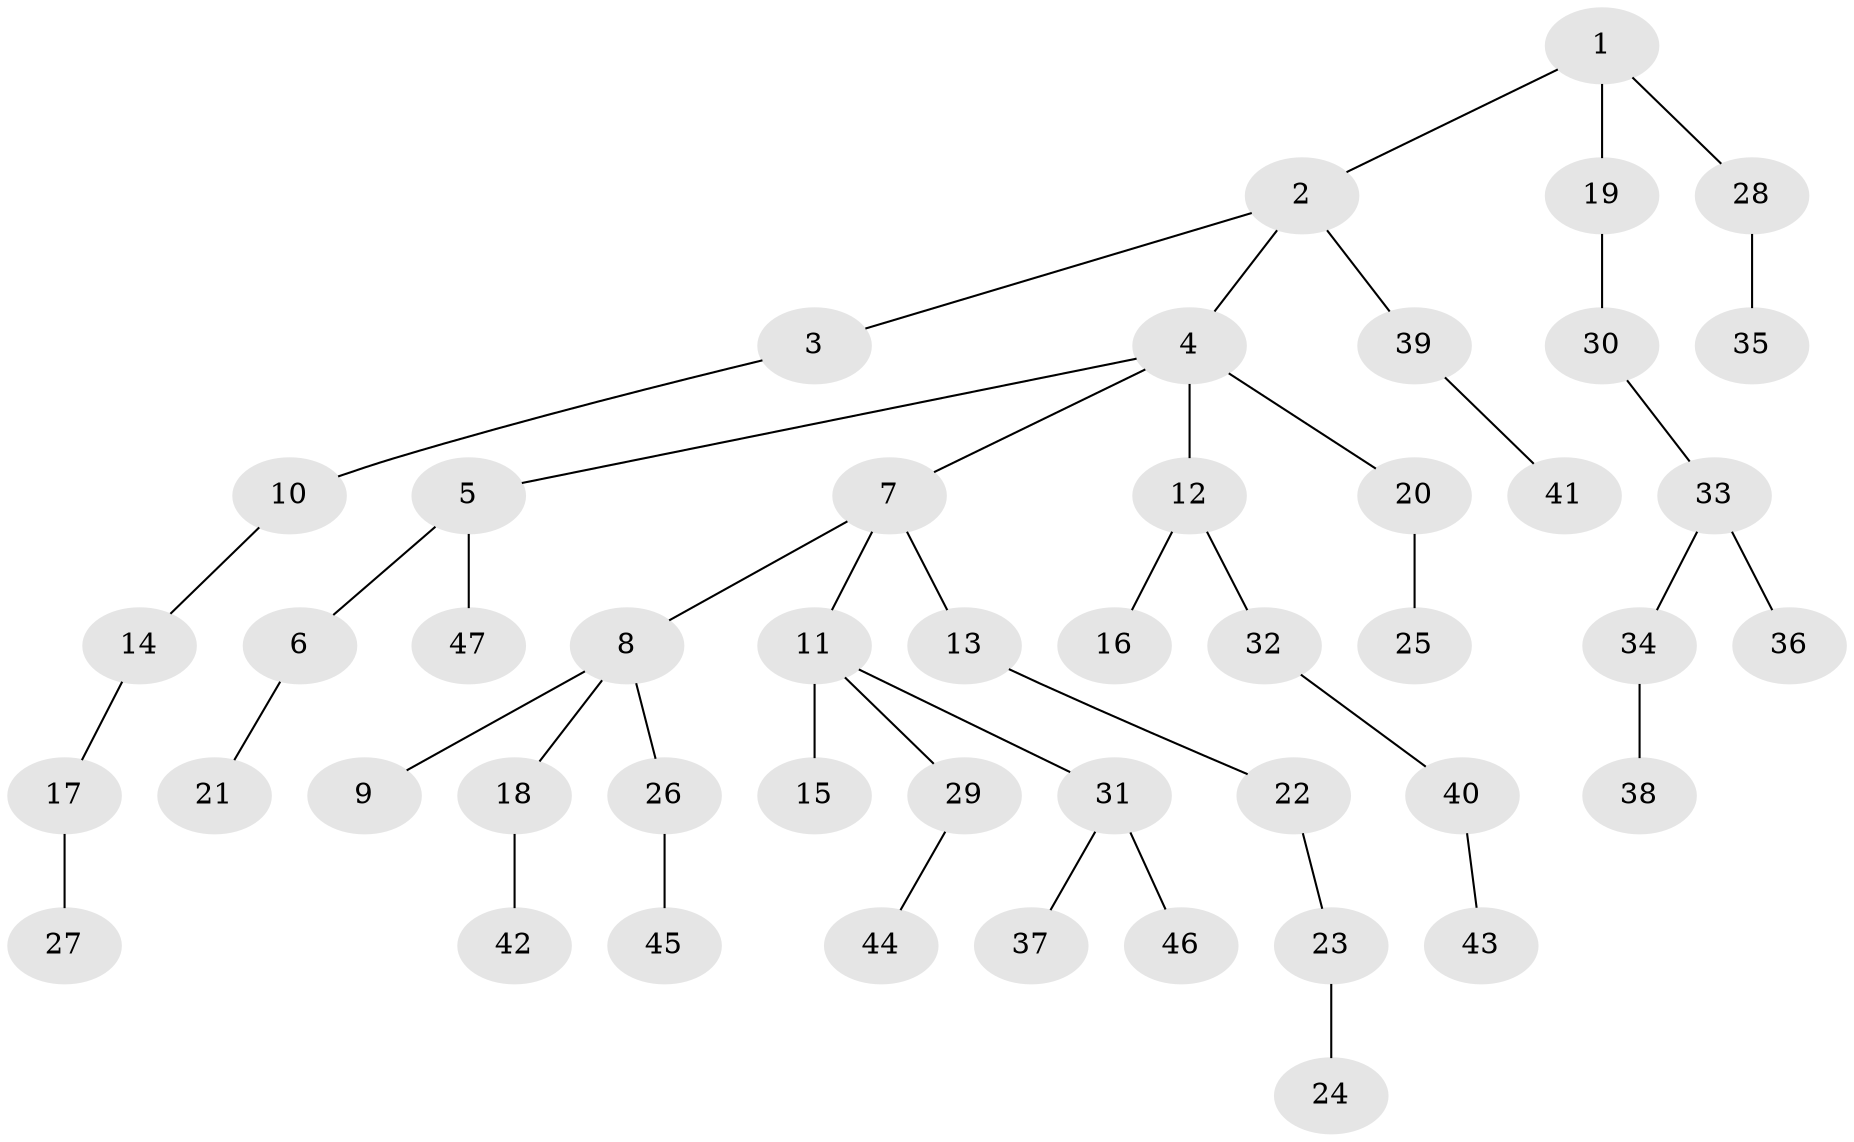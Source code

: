 // original degree distribution, {4: 0.08620689655172414, 5: 0.05172413793103448, 7: 0.008620689655172414, 1: 0.4827586206896552, 3: 0.09482758620689655, 2: 0.27586206896551724}
// Generated by graph-tools (version 1.1) at 2025/51/03/04/25 22:51:32]
// undirected, 47 vertices, 46 edges
graph export_dot {
  node [color=gray90,style=filled];
  1;
  2;
  3;
  4;
  5;
  6;
  7;
  8;
  9;
  10;
  11;
  12;
  13;
  14;
  15;
  16;
  17;
  18;
  19;
  20;
  21;
  22;
  23;
  24;
  25;
  26;
  27;
  28;
  29;
  30;
  31;
  32;
  33;
  34;
  35;
  36;
  37;
  38;
  39;
  40;
  41;
  42;
  43;
  44;
  45;
  46;
  47;
  1 -- 2 [weight=1.0];
  1 -- 19 [weight=1.0];
  1 -- 28 [weight=1.0];
  2 -- 3 [weight=1.0];
  2 -- 4 [weight=1.0];
  2 -- 39 [weight=1.0];
  3 -- 10 [weight=1.0];
  4 -- 5 [weight=1.0];
  4 -- 7 [weight=1.0];
  4 -- 12 [weight=1.0];
  4 -- 20 [weight=1.0];
  5 -- 6 [weight=1.0];
  5 -- 47 [weight=1.0];
  6 -- 21 [weight=1.0];
  7 -- 8 [weight=1.0];
  7 -- 11 [weight=1.0];
  7 -- 13 [weight=1.0];
  8 -- 9 [weight=1.0];
  8 -- 18 [weight=1.0];
  8 -- 26 [weight=1.0];
  10 -- 14 [weight=1.0];
  11 -- 15 [weight=3.0];
  11 -- 29 [weight=1.0];
  11 -- 31 [weight=1.0];
  12 -- 16 [weight=1.0];
  12 -- 32 [weight=1.0];
  13 -- 22 [weight=1.0];
  14 -- 17 [weight=1.0];
  17 -- 27 [weight=1.0];
  18 -- 42 [weight=1.0];
  19 -- 30 [weight=2.0];
  20 -- 25 [weight=4.0];
  22 -- 23 [weight=1.0];
  23 -- 24 [weight=1.0];
  26 -- 45 [weight=1.0];
  28 -- 35 [weight=1.0];
  29 -- 44 [weight=1.0];
  30 -- 33 [weight=1.0];
  31 -- 37 [weight=2.0];
  31 -- 46 [weight=1.0];
  32 -- 40 [weight=1.0];
  33 -- 34 [weight=1.0];
  33 -- 36 [weight=1.0];
  34 -- 38 [weight=1.0];
  39 -- 41 [weight=1.0];
  40 -- 43 [weight=1.0];
}
